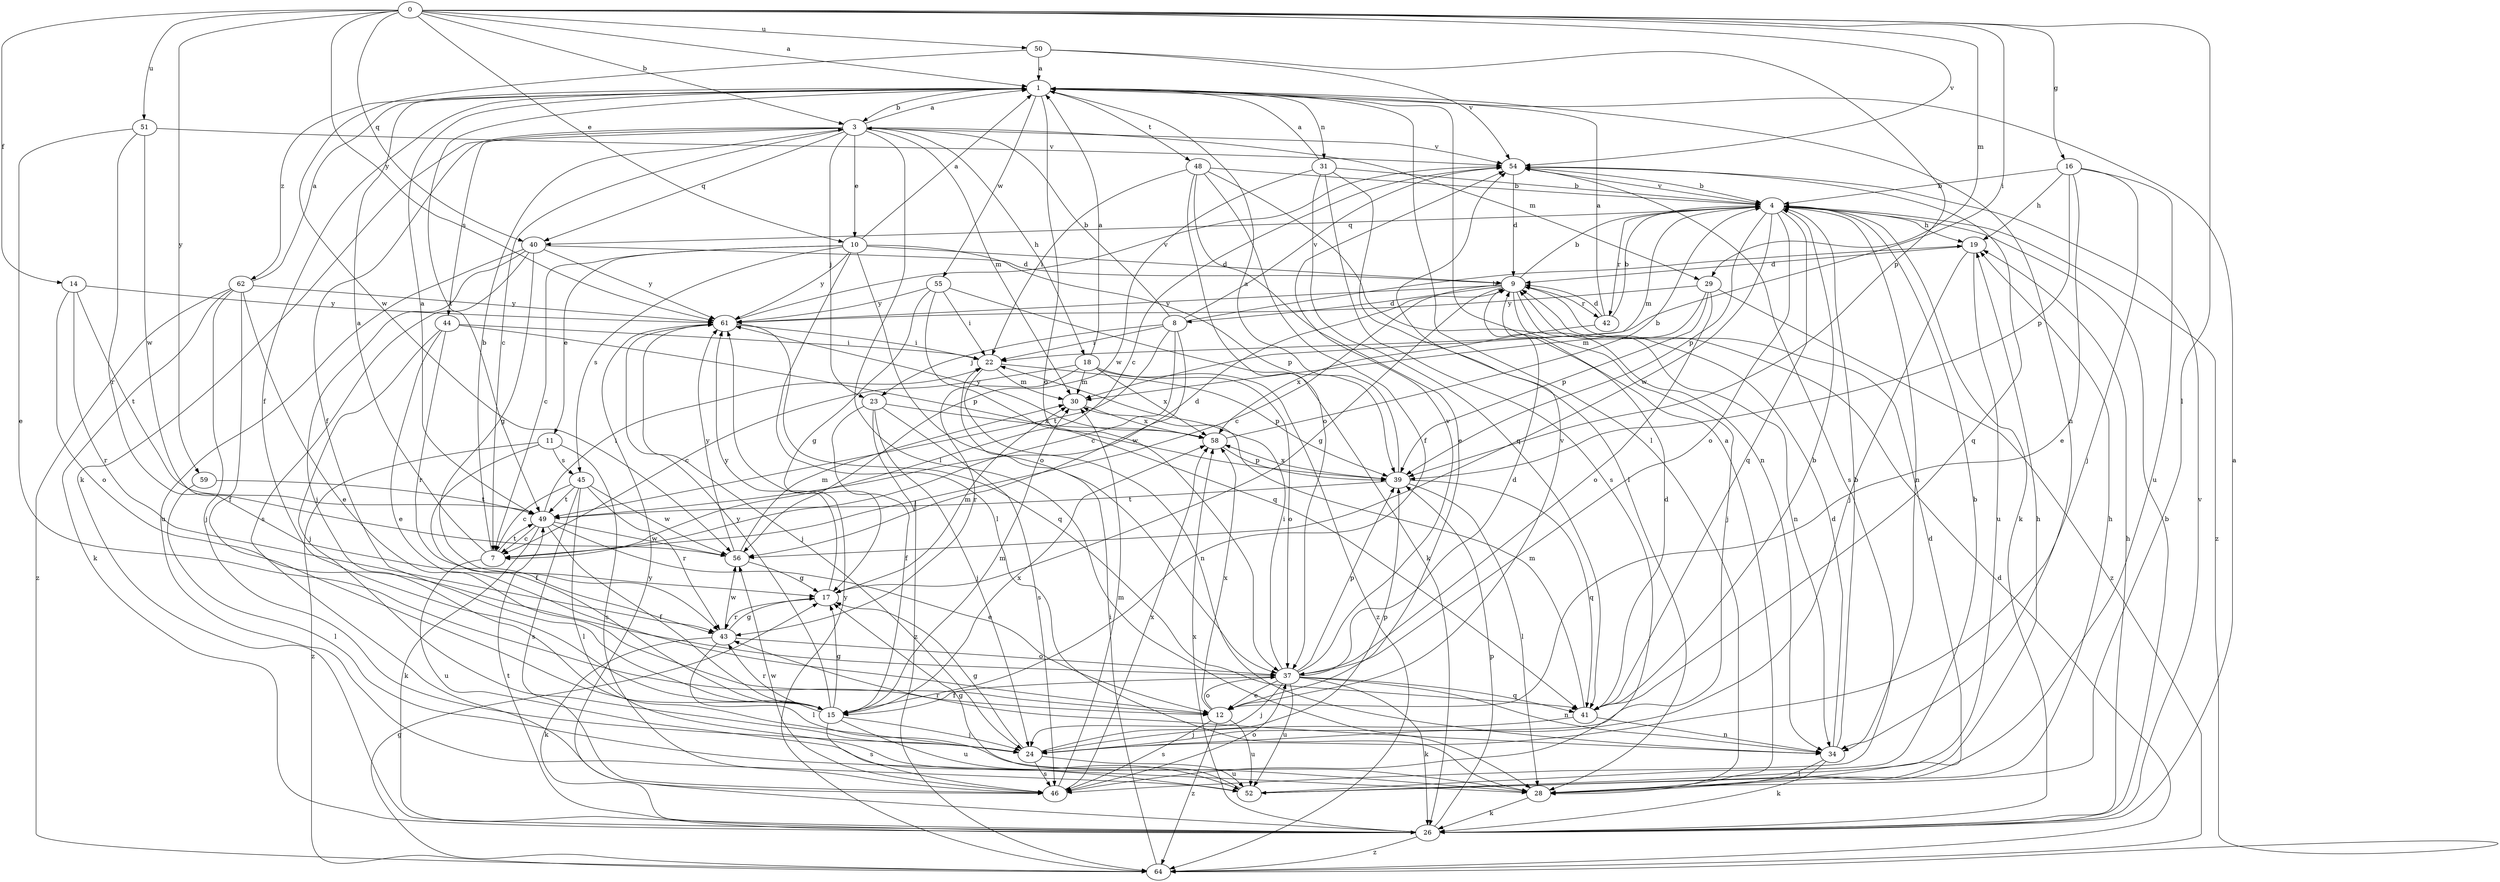 strict digraph  {
0;
1;
3;
4;
7;
8;
9;
10;
11;
12;
14;
15;
16;
17;
18;
19;
22;
23;
24;
26;
28;
29;
30;
31;
34;
37;
39;
40;
41;
42;
43;
44;
45;
46;
48;
49;
50;
51;
52;
54;
55;
56;
58;
59;
61;
62;
64;
0 -> 1  [label=a];
0 -> 3  [label=b];
0 -> 10  [label=e];
0 -> 14  [label=f];
0 -> 16  [label=g];
0 -> 22  [label=i];
0 -> 28  [label=l];
0 -> 29  [label=m];
0 -> 40  [label=q];
0 -> 50  [label=u];
0 -> 51  [label=u];
0 -> 54  [label=v];
0 -> 59  [label=y];
0 -> 61  [label=y];
1 -> 3  [label=b];
1 -> 15  [label=f];
1 -> 28  [label=l];
1 -> 31  [label=n];
1 -> 34  [label=n];
1 -> 37  [label=o];
1 -> 48  [label=t];
1 -> 49  [label=t];
1 -> 55  [label=w];
1 -> 62  [label=z];
3 -> 1  [label=a];
3 -> 7  [label=c];
3 -> 10  [label=e];
3 -> 15  [label=f];
3 -> 18  [label=h];
3 -> 23  [label=j];
3 -> 26  [label=k];
3 -> 28  [label=l];
3 -> 29  [label=m];
3 -> 30  [label=m];
3 -> 40  [label=q];
3 -> 44  [label=s];
3 -> 54  [label=v];
4 -> 19  [label=h];
4 -> 26  [label=k];
4 -> 30  [label=m];
4 -> 34  [label=n];
4 -> 37  [label=o];
4 -> 39  [label=p];
4 -> 40  [label=q];
4 -> 41  [label=q];
4 -> 42  [label=r];
4 -> 54  [label=v];
4 -> 56  [label=w];
4 -> 64  [label=z];
7 -> 1  [label=a];
7 -> 3  [label=b];
7 -> 49  [label=t];
7 -> 52  [label=u];
8 -> 3  [label=b];
8 -> 7  [label=c];
8 -> 19  [label=h];
8 -> 22  [label=i];
8 -> 23  [label=j];
8 -> 49  [label=t];
8 -> 54  [label=v];
8 -> 56  [label=w];
9 -> 4  [label=b];
9 -> 7  [label=c];
9 -> 8  [label=d];
9 -> 17  [label=g];
9 -> 24  [label=j];
9 -> 34  [label=n];
9 -> 42  [label=r];
9 -> 61  [label=y];
10 -> 1  [label=a];
10 -> 7  [label=c];
10 -> 9  [label=d];
10 -> 11  [label=e];
10 -> 28  [label=l];
10 -> 37  [label=o];
10 -> 39  [label=p];
10 -> 45  [label=s];
10 -> 61  [label=y];
11 -> 15  [label=f];
11 -> 45  [label=s];
11 -> 46  [label=s];
11 -> 64  [label=z];
12 -> 37  [label=o];
12 -> 46  [label=s];
12 -> 52  [label=u];
12 -> 54  [label=v];
12 -> 58  [label=x];
12 -> 64  [label=z];
14 -> 37  [label=o];
14 -> 43  [label=r];
14 -> 49  [label=t];
14 -> 61  [label=y];
15 -> 17  [label=g];
15 -> 24  [label=j];
15 -> 30  [label=m];
15 -> 43  [label=r];
15 -> 46  [label=s];
15 -> 52  [label=u];
15 -> 58  [label=x];
15 -> 61  [label=y];
16 -> 4  [label=b];
16 -> 12  [label=e];
16 -> 19  [label=h];
16 -> 24  [label=j];
16 -> 39  [label=p];
16 -> 52  [label=u];
17 -> 30  [label=m];
17 -> 43  [label=r];
17 -> 61  [label=y];
18 -> 1  [label=a];
18 -> 7  [label=c];
18 -> 30  [label=m];
18 -> 37  [label=o];
18 -> 43  [label=r];
18 -> 58  [label=x];
18 -> 64  [label=z];
19 -> 9  [label=d];
19 -> 24  [label=j];
19 -> 52  [label=u];
22 -> 30  [label=m];
22 -> 34  [label=n];
22 -> 39  [label=p];
23 -> 15  [label=f];
23 -> 24  [label=j];
23 -> 46  [label=s];
23 -> 58  [label=x];
23 -> 64  [label=z];
24 -> 17  [label=g];
24 -> 39  [label=p];
24 -> 46  [label=s];
24 -> 52  [label=u];
26 -> 1  [label=a];
26 -> 4  [label=b];
26 -> 19  [label=h];
26 -> 39  [label=p];
26 -> 49  [label=t];
26 -> 54  [label=v];
26 -> 58  [label=x];
26 -> 61  [label=y];
26 -> 64  [label=z];
28 -> 1  [label=a];
28 -> 9  [label=d];
28 -> 19  [label=h];
28 -> 26  [label=k];
29 -> 30  [label=m];
29 -> 37  [label=o];
29 -> 39  [label=p];
29 -> 61  [label=y];
29 -> 64  [label=z];
30 -> 58  [label=x];
31 -> 1  [label=a];
31 -> 4  [label=b];
31 -> 28  [label=l];
31 -> 41  [label=q];
31 -> 46  [label=s];
31 -> 56  [label=w];
34 -> 4  [label=b];
34 -> 9  [label=d];
34 -> 26  [label=k];
34 -> 28  [label=l];
34 -> 43  [label=r];
37 -> 9  [label=d];
37 -> 12  [label=e];
37 -> 15  [label=f];
37 -> 22  [label=i];
37 -> 24  [label=j];
37 -> 26  [label=k];
37 -> 34  [label=n];
37 -> 39  [label=p];
37 -> 41  [label=q];
37 -> 52  [label=u];
37 -> 54  [label=v];
39 -> 1  [label=a];
39 -> 28  [label=l];
39 -> 41  [label=q];
39 -> 49  [label=t];
39 -> 58  [label=x];
40 -> 9  [label=d];
40 -> 17  [label=g];
40 -> 24  [label=j];
40 -> 46  [label=s];
40 -> 52  [label=u];
40 -> 61  [label=y];
41 -> 4  [label=b];
41 -> 9  [label=d];
41 -> 24  [label=j];
41 -> 30  [label=m];
41 -> 34  [label=n];
42 -> 1  [label=a];
42 -> 4  [label=b];
42 -> 9  [label=d];
42 -> 58  [label=x];
43 -> 17  [label=g];
43 -> 26  [label=k];
43 -> 28  [label=l];
43 -> 37  [label=o];
43 -> 56  [label=w];
44 -> 12  [label=e];
44 -> 22  [label=i];
44 -> 24  [label=j];
44 -> 39  [label=p];
44 -> 43  [label=r];
45 -> 7  [label=c];
45 -> 28  [label=l];
45 -> 43  [label=r];
45 -> 46  [label=s];
45 -> 49  [label=t];
45 -> 56  [label=w];
46 -> 30  [label=m];
46 -> 37  [label=o];
46 -> 56  [label=w];
46 -> 58  [label=x];
48 -> 4  [label=b];
48 -> 12  [label=e];
48 -> 15  [label=f];
48 -> 22  [label=i];
48 -> 34  [label=n];
48 -> 37  [label=o];
49 -> 1  [label=a];
49 -> 7  [label=c];
49 -> 9  [label=d];
49 -> 12  [label=e];
49 -> 15  [label=f];
49 -> 22  [label=i];
49 -> 26  [label=k];
49 -> 56  [label=w];
50 -> 1  [label=a];
50 -> 39  [label=p];
50 -> 54  [label=v];
50 -> 56  [label=w];
51 -> 12  [label=e];
51 -> 43  [label=r];
51 -> 54  [label=v];
51 -> 56  [label=w];
52 -> 4  [label=b];
52 -> 17  [label=g];
52 -> 19  [label=h];
54 -> 4  [label=b];
54 -> 7  [label=c];
54 -> 9  [label=d];
54 -> 41  [label=q];
54 -> 46  [label=s];
55 -> 17  [label=g];
55 -> 22  [label=i];
55 -> 26  [label=k];
55 -> 41  [label=q];
55 -> 61  [label=y];
56 -> 17  [label=g];
56 -> 30  [label=m];
56 -> 61  [label=y];
58 -> 4  [label=b];
58 -> 39  [label=p];
58 -> 61  [label=y];
59 -> 28  [label=l];
59 -> 49  [label=t];
61 -> 22  [label=i];
61 -> 24  [label=j];
61 -> 41  [label=q];
61 -> 54  [label=v];
62 -> 1  [label=a];
62 -> 12  [label=e];
62 -> 15  [label=f];
62 -> 24  [label=j];
62 -> 26  [label=k];
62 -> 61  [label=y];
62 -> 64  [label=z];
64 -> 9  [label=d];
64 -> 17  [label=g];
64 -> 22  [label=i];
64 -> 61  [label=y];
}
